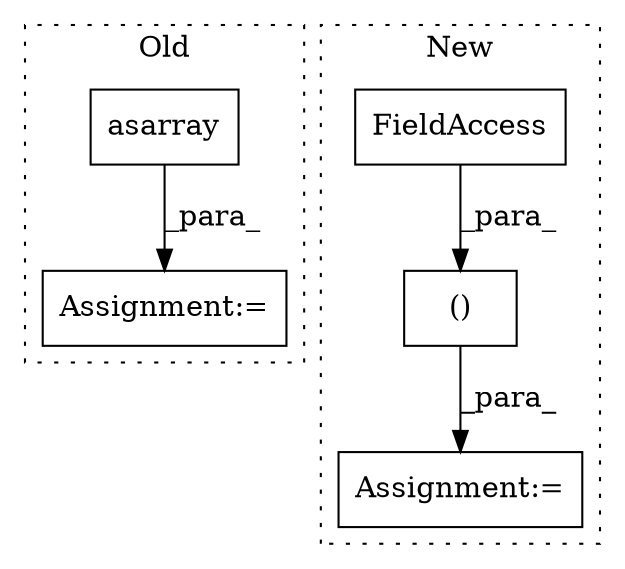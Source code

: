 digraph G {
subgraph cluster0 {
1 [label="asarray" a="32" s="11659,11682" l="8,1" shape="box"];
3 [label="Assignment:=" a="7" s="11652" l="1" shape="box"];
label = "Old";
style="dotted";
}
subgraph cluster1 {
2 [label="()" a="106" s="11996" l="53" shape="box"];
4 [label="Assignment:=" a="7" s="11978" l="1" shape="box"];
5 [label="FieldAccess" a="22" s="11996" l="9" shape="box"];
label = "New";
style="dotted";
}
1 -> 3 [label="_para_"];
2 -> 4 [label="_para_"];
5 -> 2 [label="_para_"];
}